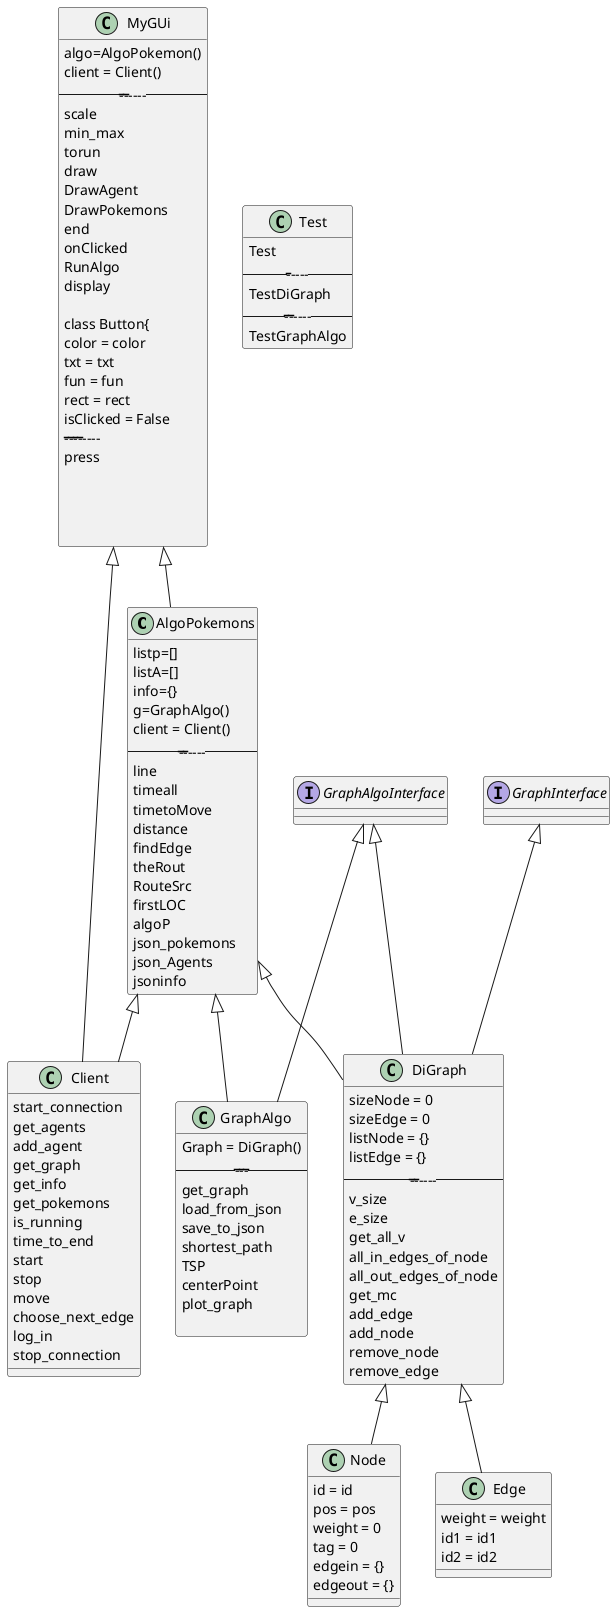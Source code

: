 @startuml
'https://plantuml.com/class-diagram
class AlgoPokemons{
       listp=[]
       listA=[]
       info={}
       g=GraphAlgo()
       client = Client()
------------------
line
timeall
timetoMove
distance
findEdge
theRout
RouteSrc
firstLOC
algoP
json_pokemons
json_Agents
jsoninfo
}

class Client{
start_connection
get_agents
add_agent
get_graph
get_info
get_pokemons
is_running
time_to_end
start
stop
move
choose_next_edge
log_in
stop_connection
}

class DiGraph{
sizeNode = 0
sizeEdge = 0
listNode = {}
listEdge = {}
------------------
v_size
e_size
get_all_v
all_in_edges_of_node
all_out_edges_of_node
get_mc
add_edge
add_node
remove_node
remove_edge
}
class GraphAlgo{
Graph = DiGraph()
-------------------
get_graph
load_from_json
save_to_json
shortest_path
TSP
centerPoint
plot_graph

}


class Node{
id = id
pos = pos
weight = 0
tag = 0
edgein = {}
edgeout = {}
}

class Edge{
weight = weight
id1 = id1
id2 = id2
}
interface GraphAlgoInterface
interface GraphInterface

GraphInterface <|-- DiGraph
AlgoPokemons <|-- Client
MyGUi <|--AlgoPokemons
MyGUi <|--Client
AlgoPokemons <|--GraphAlgo
AlgoPokemons <|-- DiGraph

GraphAlgoInterface<|-- DiGraph
GraphAlgoInterface <|-- GraphAlgo
  DiGraph    <|-- Node
  DiGraph    <|-- Edge



class MyGUi {
 algo=AlgoPokemon()
 client = Client()
 ------------------
 scale
 min_max
 torun
 draw
 DrawAgent
 DrawPokemons
 end
 onClicked
 RunAlgo
 display

 class Button{
    color = color
    txt = txt
    fun = fun
    rect = rect
    isClicked = False
    ------------------------
    press




}

class Test {
Test
-------------
TestDiGraph
------------------
TestGraphAlgo
}


@enduml